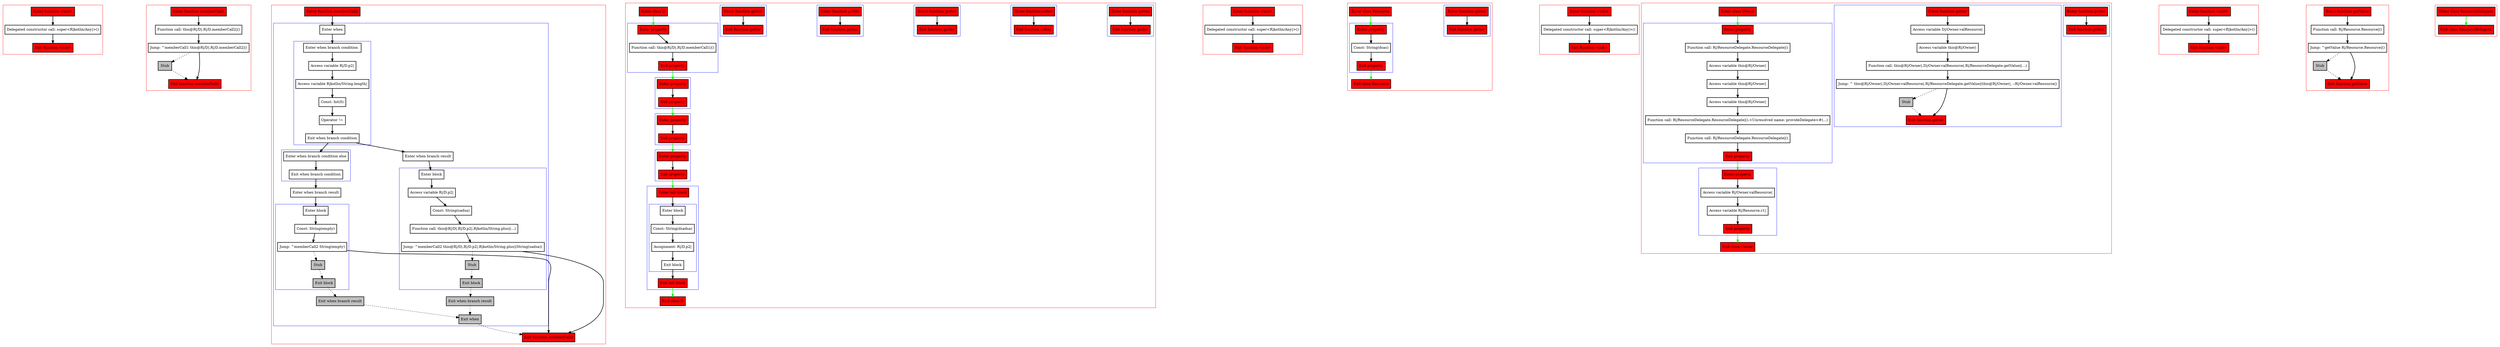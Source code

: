 digraph propertyInit_kt {
    graph [nodesep=3]
    node [shape=box penwidth=2]
    edge [penwidth=2]

    subgraph cluster_0 {
        color=red
        0 [label="Enter function <init>" style="filled" fillcolor=red];
        2 [label="Delegated constructor call: super<R|kotlin/Any|>()"];
        1 [label="Exit function <init>" style="filled" fillcolor=red];
    }
    0 -> {2};
    2 -> {1};

    subgraph cluster_1 {
        color=red
        28 [label="Enter function memberCall1" style="filled" fillcolor=red];
        30 [label="Function call: this@R|/D|.R|/D.memberCall2|()"];
        31 [label="Jump: ^memberCall1 this@R|/D|.R|/D.memberCall2|()"];
        32 [label="Stub" style="filled" fillcolor=gray];
        29 [label="Exit function memberCall1" style="filled" fillcolor=red];
    }
    28 -> {30};
    30 -> {31};
    31 -> {29};
    31 -> {32} [style=dotted];
    32 -> {29} [style=dotted];

    subgraph cluster_2 {
        color=red
        33 [label="Enter function memberCall2" style="filled" fillcolor=red];
        subgraph cluster_3 {
            color=blue
            35 [label="Enter when"];
            subgraph cluster_4 {
                color=blue
                37 [label="Enter when branch condition "];
                38 [label="Access variable R|/D.p2|"];
                39 [label="Access variable R|kotlin/String.length|"];
                40 [label="Const: Int(0)"];
                41 [label="Operator !="];
                42 [label="Exit when branch condition"];
            }
            subgraph cluster_5 {
                color=blue
                52 [label="Enter when branch condition else"];
                53 [label="Exit when branch condition"];
            }
            54 [label="Enter when branch result"];
            subgraph cluster_6 {
                color=blue
                55 [label="Enter block"];
                56 [label="Const: String(empty)"];
                57 [label="Jump: ^memberCall2 String(empty)"];
                58 [label="Stub" style="filled" fillcolor=gray];
                59 [label="Exit block" style="filled" fillcolor=gray];
            }
            60 [label="Exit when branch result" style="filled" fillcolor=gray];
            43 [label="Enter when branch result"];
            subgraph cluster_7 {
                color=blue
                44 [label="Enter block"];
                45 [label="Access variable R|/D.p2|"];
                46 [label="Const: String(sadsa)"];
                47 [label="Function call: this@R|/D|.R|/D.p2|.R|kotlin/String.plus|(...)"];
                48 [label="Jump: ^memberCall2 this@R|/D|.R|/D.p2|.R|kotlin/String.plus|(String(sadsa))"];
                49 [label="Stub" style="filled" fillcolor=gray];
                50 [label="Exit block" style="filled" fillcolor=gray];
            }
            51 [label="Exit when branch result" style="filled" fillcolor=gray];
            36 [label="Exit when" style="filled" fillcolor=gray];
        }
        34 [label="Exit function memberCall2" style="filled" fillcolor=red];
    }
    33 -> {35};
    35 -> {37};
    36 -> {34} [style=dotted];
    37 -> {38};
    38 -> {39};
    39 -> {40};
    40 -> {41};
    41 -> {42};
    42 -> {43 52};
    43 -> {44};
    44 -> {45};
    45 -> {46};
    46 -> {47};
    47 -> {48};
    48 -> {34};
    48 -> {49} [style=dotted];
    49 -> {50} [style=dotted];
    50 -> {51} [style=dotted];
    51 -> {36} [style=dotted];
    52 -> {53};
    53 -> {54};
    54 -> {55};
    55 -> {56};
    56 -> {57};
    57 -> {34};
    57 -> {58} [style=dotted];
    58 -> {59} [style=dotted];
    59 -> {60} [style=dotted];
    60 -> {36} [style=dotted];

    subgraph cluster_8 {
        color=red
        61 [label="Enter class D" style="filled" fillcolor=red];
        subgraph cluster_9 {
            color=blue
            18 [label="Enter function getter" style="filled" fillcolor=red];
            19 [label="Exit function getter" style="filled" fillcolor=red];
        }
        subgraph cluster_10 {
            color=blue
            14 [label="Enter function setter" style="filled" fillcolor=red];
            15 [label="Exit function setter" style="filled" fillcolor=red];
        }
        subgraph cluster_11 {
            color=blue
            12 [label="Enter function getter" style="filled" fillcolor=red];
            13 [label="Exit function getter" style="filled" fillcolor=red];
        }
        subgraph cluster_12 {
            color=blue
            8 [label="Enter function getter" style="filled" fillcolor=red];
            9 [label="Exit function getter" style="filled" fillcolor=red];
        }
        subgraph cluster_13 {
            color=blue
            3 [label="Enter function getter" style="filled" fillcolor=red];
            4 [label="Exit function getter" style="filled" fillcolor=red];
        }
        subgraph cluster_14 {
            color=blue
            5 [label="Enter property" style="filled" fillcolor=red];
            7 [label="Function call: this@R|/D|.R|/D.memberCall1|()"];
            6 [label="Exit property" style="filled" fillcolor=red];
        }
        subgraph cluster_15 {
            color=blue
            10 [label="Enter property" style="filled" fillcolor=red];
            11 [label="Exit property" style="filled" fillcolor=red];
        }
        subgraph cluster_16 {
            color=blue
            16 [label="Enter property" style="filled" fillcolor=red];
            17 [label="Exit property" style="filled" fillcolor=red];
        }
        subgraph cluster_17 {
            color=blue
            20 [label="Enter property" style="filled" fillcolor=red];
            21 [label="Exit property" style="filled" fillcolor=red];
        }
        subgraph cluster_18 {
            color=blue
            22 [label="Enter init block" style="filled" fillcolor=red];
            subgraph cluster_19 {
                color=blue
                24 [label="Enter block"];
                25 [label="Const: String(dsadsa)"];
                26 [label="Assignment: R|/D.p2|"];
                27 [label="Exit block"];
            }
            23 [label="Exit init block" style="filled" fillcolor=red];
        }
        62 [label="Exit class D" style="filled" fillcolor=red];
    }
    61 -> {5} [color=green];
    5 -> {7};
    6 -> {10} [color=green];
    7 -> {6};
    3 -> {4};
    10 -> {11};
    11 -> {16} [color=green];
    8 -> {9};
    16 -> {17};
    17 -> {20} [color=green];
    12 -> {13};
    14 -> {15};
    20 -> {21};
    21 -> {22} [color=green];
    18 -> {19};
    22 -> {24};
    23 -> {62} [color=green];
    24 -> {25};
    25 -> {26};
    26 -> {27};
    27 -> {23};

    subgraph cluster_20 {
        color=red
        63 [label="Enter function <init>" style="filled" fillcolor=red];
        65 [label="Delegated constructor call: super<R|kotlin/Any|>()"];
        64 [label="Exit function <init>" style="filled" fillcolor=red];
    }
    63 -> {65};
    65 -> {64};

    subgraph cluster_21 {
        color=red
        71 [label="Enter class Resource" style="filled" fillcolor=red];
        subgraph cluster_22 {
            color=blue
            66 [label="Enter function getter" style="filled" fillcolor=red];
            67 [label="Exit function getter" style="filled" fillcolor=red];
        }
        subgraph cluster_23 {
            color=blue
            68 [label="Enter property" style="filled" fillcolor=red];
            70 [label="Const: String(dsas)"];
            69 [label="Exit property" style="filled" fillcolor=red];
        }
        72 [label="Exit class Resource" style="filled" fillcolor=red];
    }
    71 -> {68} [color=green];
    68 -> {70};
    69 -> {72} [color=green];
    70 -> {69};
    66 -> {67};

    subgraph cluster_24 {
        color=red
        73 [label="Enter function <init>" style="filled" fillcolor=red];
        75 [label="Delegated constructor call: super<R|kotlin/Any|>()"];
        74 [label="Exit function <init>" style="filled" fillcolor=red];
    }
    73 -> {75};
    75 -> {74};

    subgraph cluster_25 {
        color=red
        97 [label="Enter class Owner" style="filled" fillcolor=red];
        subgraph cluster_26 {
            color=blue
            91 [label="Enter function getter" style="filled" fillcolor=red];
            92 [label="Exit function getter" style="filled" fillcolor=red];
        }
        subgraph cluster_27 {
            color=blue
            76 [label="Enter function getter" style="filled" fillcolor=red];
            78 [label="Access variable D|/Owner.valResource|"];
            79 [label="Access variable this@R|/Owner|"];
            80 [label="Function call: this@R|/Owner|.D|/Owner.valResource|.R|/ResourceDelegate.getValue|(...)"];
            81 [label="Jump: ^ this@R|/Owner|.D|/Owner.valResource|.R|/ResourceDelegate.getValue|(this@R|/Owner|, ::R|/Owner.valResource|)"];
            82 [label="Stub" style="filled" fillcolor=gray];
            77 [label="Exit function getter" style="filled" fillcolor=red];
        }
        subgraph cluster_28 {
            color=blue
            83 [label="Enter property" style="filled" fillcolor=red];
            85 [label="Function call: R|/ResourceDelegate.ResourceDelegate|()"];
            86 [label="Access variable this@R|/Owner|"];
            87 [label="Access variable this@R|/Owner|"];
            88 [label="Access variable this@R|/Owner|"];
            89 [label="Function call: R|/ResourceDelegate.ResourceDelegate|().<Unresolved name: provideDelegate>#(...)"];
            90 [label="Function call: R|/ResourceDelegate.ResourceDelegate|()"];
            84 [label="Exit property" style="filled" fillcolor=red];
        }
        subgraph cluster_29 {
            color=blue
            93 [label="Enter property" style="filled" fillcolor=red];
            95 [label="Access variable R|/Owner.valResource|"];
            96 [label="Access variable R|/Resource.r1|"];
            94 [label="Exit property" style="filled" fillcolor=red];
        }
        98 [label="Exit class Owner" style="filled" fillcolor=red];
    }
    97 -> {83} [color=green];
    83 -> {85};
    84 -> {93} [color=green];
    85 -> {86};
    86 -> {87};
    87 -> {88};
    88 -> {89};
    89 -> {90};
    90 -> {84};
    76 -> {78};
    78 -> {79};
    79 -> {80};
    80 -> {81};
    81 -> {77};
    81 -> {82} [style=dotted];
    82 -> {77} [style=dotted];
    93 -> {95};
    94 -> {98} [color=green];
    95 -> {96};
    96 -> {94};
    91 -> {92};

    subgraph cluster_30 {
        color=red
        99 [label="Enter function <init>" style="filled" fillcolor=red];
        101 [label="Delegated constructor call: super<R|kotlin/Any|>()"];
        100 [label="Exit function <init>" style="filled" fillcolor=red];
    }
    99 -> {101};
    101 -> {100};

    subgraph cluster_31 {
        color=red
        102 [label="Enter function getValue" style="filled" fillcolor=red];
        104 [label="Function call: R|/Resource.Resource|()"];
        105 [label="Jump: ^getValue R|/Resource.Resource|()"];
        106 [label="Stub" style="filled" fillcolor=gray];
        103 [label="Exit function getValue" style="filled" fillcolor=red];
    }
    102 -> {104};
    104 -> {105};
    105 -> {103};
    105 -> {106} [style=dotted];
    106 -> {103} [style=dotted];

    subgraph cluster_32 {
        color=red
        107 [label="Enter class ResourceDelegate" style="filled" fillcolor=red];
        108 [label="Exit class ResourceDelegate" style="filled" fillcolor=red];
    }
    107 -> {108} [color=green];

}
